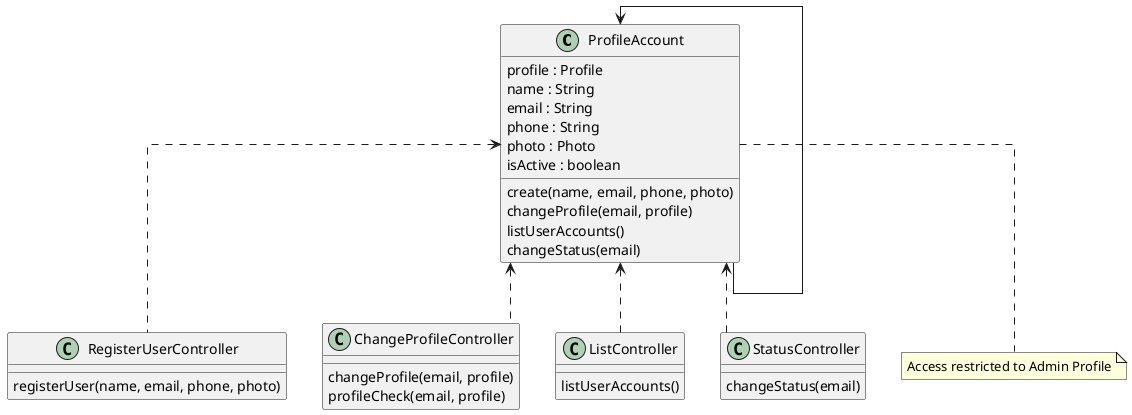@startuml
skinparam linetype ortho

class "ProfileAccount" as Account
class "RegisterUserController" as ResController
class "ChangeProfileController" as ChangeController
class "ListController"
class "StatusController"

note "Access restricted to Admin Profile" as N2
Account .. N2

class Account {
profile : Profile
name : String
email : String
phone : String
photo : Photo
isActive : boolean
create(name, email, phone, photo)
changeProfile(email, profile)
listUserAccounts()
changeStatus(email)
}

class ResController {
registerUser(name, email, phone, photo)
}

class ChangeController {
changeProfile(email, profile)
profileCheck(email, profile)
}

class ListController {
listUserAccounts()
}

class StatusController {
changeStatus(email)
}

Account <-- Account
Account <.. ResController
Account <.. ChangeController
Account <.. ListController
Account <..StatusController
@enduml